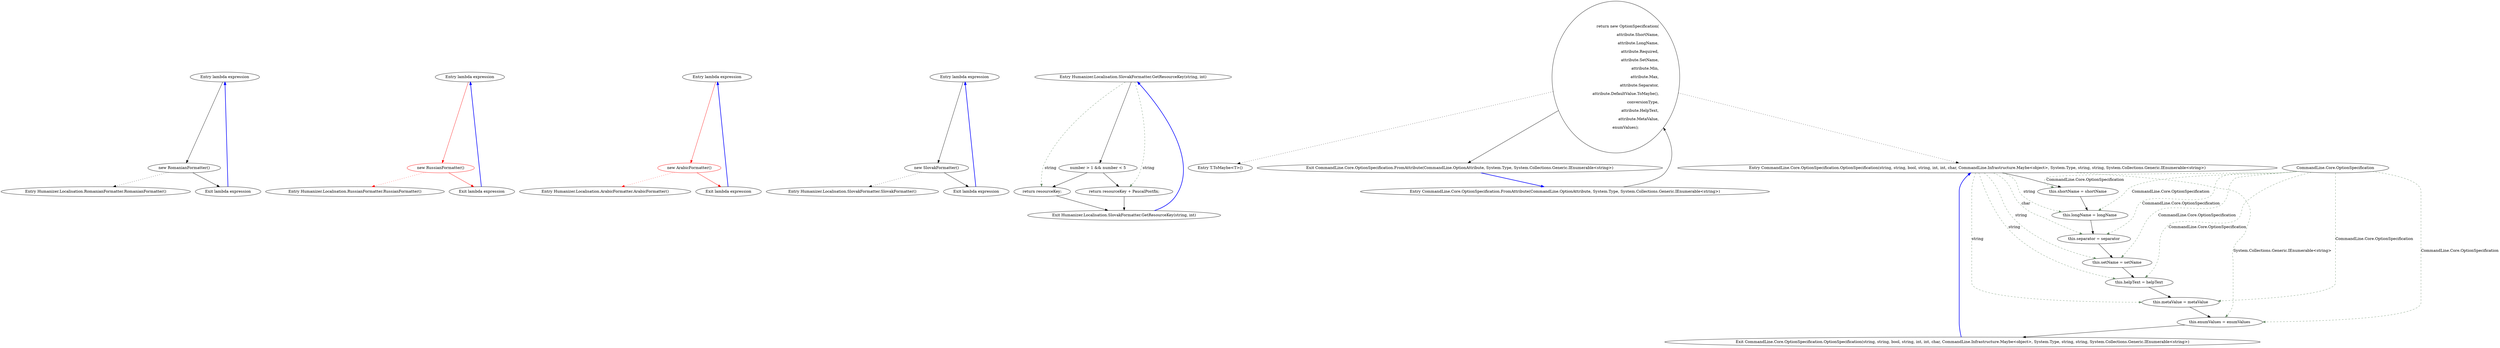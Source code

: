 digraph  {
n0 [label="Entry lambda expression", span="15-15", cluster="lambda expression"];
n1 [label="new RomanianFormatter()", span="15-15", cluster="lambda expression"];
n2 [label="Exit lambda expression", span="15-15", cluster="lambda expression"];
n3 [label="Entry Humanizer.Localisation.RomanianFormatter.RomanianFormatter()", span="2-2", cluster="Humanizer.Localisation.RomanianFormatter.RomanianFormatter()"];
n4 [label="Entry lambda expression", span="16-16", cluster="lambda expression"];
n5 [label="new RussianFormatter()", span="16-16", cluster="lambda expression", color=red, community=0];
n6 [label="Exit lambda expression", span="16-16", cluster="lambda expression"];
n7 [label="Entry Humanizer.Localisation.RussianFormatter.RussianFormatter()", span="2-2", cluster="Humanizer.Localisation.RussianFormatter.RussianFormatter()"];
n8 [label="Entry lambda expression", span="17-17", cluster="lambda expression"];
n9 [label="new ArabicFormatter()", span="17-17", cluster="lambda expression", color=red, community=0];
n10 [label="Exit lambda expression", span="17-17", cluster="lambda expression"];
n11 [label="Entry Humanizer.Localisation.ArabicFormatter.ArabicFormatter()", span="2-2", cluster="Humanizer.Localisation.ArabicFormatter.ArabicFormatter()"];
n12 [label="Entry lambda expression", span="18-18", cluster="lambda expression"];
n13 [label="new SlovakFormatter()", span="18-18", cluster="lambda expression"];
n14 [label="Exit lambda expression", span="18-18", cluster="lambda expression"];
n15 [label="Entry Humanizer.Localisation.SlovakFormatter.SlovakFormatter()", span="2-2", cluster="Humanizer.Localisation.SlovakFormatter.SlovakFormatter()"];
m0_0 [label="Entry Humanizer.Localisation.SlovakFormatter.GetResourceKey(string, int)", span="6-6", cluster="Humanizer.Localisation.SlovakFormatter.GetResourceKey(string, int)", file="NumberToWordsExtension.cs"];
m0_1 [label="number > 1 && number < 5", span="8-8", cluster="Humanizer.Localisation.SlovakFormatter.GetResourceKey(string, int)", file="NumberToWordsExtension.cs"];
m0_2 [label="return resourceKey + PaucalPostfix;", span="9-9", cluster="Humanizer.Localisation.SlovakFormatter.GetResourceKey(string, int)", file="NumberToWordsExtension.cs"];
m0_3 [label="return resourceKey;", span="11-11", cluster="Humanizer.Localisation.SlovakFormatter.GetResourceKey(string, int)", file="NumberToWordsExtension.cs"];
m0_4 [label="Exit Humanizer.Localisation.SlovakFormatter.GetResourceKey(string, int)", span="6-6", cluster="Humanizer.Localisation.SlovakFormatter.GetResourceKey(string, int)", file="NumberToWordsExtension.cs"];
m1_12 [label="Entry T.ToMaybe<T>()", span="82-82", cluster="T.ToMaybe<T>()", file="NumberToWordsTests.cs"];
m1_0 [label="Entry CommandLine.Core.OptionSpecification.OptionSpecification(string, string, bool, string, int, int, char, CommandLine.Infrastructure.Maybe<object>, System.Type, string, string, System.Collections.Generic.IEnumerable<string>)", span="17-17", cluster="CommandLine.Core.OptionSpecification.OptionSpecification(string, string, bool, string, int, int, char, CommandLine.Infrastructure.Maybe<object>, System.Type, string, string, System.Collections.Generic.IEnumerable<string>)", file="NumberToWordsTests.cs"];
m1_1 [label="this.shortName = shortName", span="20-20", cluster="CommandLine.Core.OptionSpecification.OptionSpecification(string, string, bool, string, int, int, char, CommandLine.Infrastructure.Maybe<object>, System.Type, string, string, System.Collections.Generic.IEnumerable<string>)", file="NumberToWordsTests.cs"];
m1_2 [label="this.longName = longName", span="21-21", cluster="CommandLine.Core.OptionSpecification.OptionSpecification(string, string, bool, string, int, int, char, CommandLine.Infrastructure.Maybe<object>, System.Type, string, string, System.Collections.Generic.IEnumerable<string>)", file="NumberToWordsTests.cs"];
m1_3 [label="this.separator = separator", span="22-22", cluster="CommandLine.Core.OptionSpecification.OptionSpecification(string, string, bool, string, int, int, char, CommandLine.Infrastructure.Maybe<object>, System.Type, string, string, System.Collections.Generic.IEnumerable<string>)", file="NumberToWordsTests.cs"];
m1_4 [label="this.setName = setName", span="23-23", cluster="CommandLine.Core.OptionSpecification.OptionSpecification(string, string, bool, string, int, int, char, CommandLine.Infrastructure.Maybe<object>, System.Type, string, string, System.Collections.Generic.IEnumerable<string>)", file="NumberToWordsTests.cs"];
m1_5 [label="this.helpText = helpText", span="24-24", cluster="CommandLine.Core.OptionSpecification.OptionSpecification(string, string, bool, string, int, int, char, CommandLine.Infrastructure.Maybe<object>, System.Type, string, string, System.Collections.Generic.IEnumerable<string>)", file="NumberToWordsTests.cs"];
m1_6 [label="this.metaValue = metaValue", span="25-25", cluster="CommandLine.Core.OptionSpecification.OptionSpecification(string, string, bool, string, int, int, char, CommandLine.Infrastructure.Maybe<object>, System.Type, string, string, System.Collections.Generic.IEnumerable<string>)", file="NumberToWordsTests.cs"];
m1_7 [label="this.enumValues = enumValues", span="26-26", cluster="CommandLine.Core.OptionSpecification.OptionSpecification(string, string, bool, string, int, int, char, CommandLine.Infrastructure.Maybe<object>, System.Type, string, string, System.Collections.Generic.IEnumerable<string>)", file="NumberToWordsTests.cs"];
m1_8 [label="Exit CommandLine.Core.OptionSpecification.OptionSpecification(string, string, bool, string, int, int, char, CommandLine.Infrastructure.Maybe<object>, System.Type, string, string, System.Collections.Generic.IEnumerable<string>)", span="17-17", cluster="CommandLine.Core.OptionSpecification.OptionSpecification(string, string, bool, string, int, int, char, CommandLine.Infrastructure.Maybe<object>, System.Type, string, string, System.Collections.Generic.IEnumerable<string>)", file="NumberToWordsTests.cs"];
m1_9 [label="Entry CommandLine.Core.OptionSpecification.FromAttribute(CommandLine.OptionAttribute, System.Type, System.Collections.Generic.IEnumerable<string>)", span="29-29", cluster="CommandLine.Core.OptionSpecification.FromAttribute(CommandLine.OptionAttribute, System.Type, System.Collections.Generic.IEnumerable<string>)", file="NumberToWordsTests.cs"];
m1_10 [label="return new OptionSpecification(\r\n                attribute.ShortName,\r\n                attribute.LongName,\r\n                attribute.Required,\r\n                attribute.SetName,\r\n                attribute.Min,\r\n                attribute.Max,\r\n                attribute.Separator,\r\n                attribute.DefaultValue.ToMaybe(),\r\n                conversionType,\r\n                attribute.HelpText,\r\n                attribute.MetaValue,\r\n                enumValues);", span="31-43", cluster="CommandLine.Core.OptionSpecification.FromAttribute(CommandLine.OptionAttribute, System.Type, System.Collections.Generic.IEnumerable<string>)", file="NumberToWordsTests.cs"];
m1_11 [label="Exit CommandLine.Core.OptionSpecification.FromAttribute(CommandLine.OptionAttribute, System.Type, System.Collections.Generic.IEnumerable<string>)", span="29-29", cluster="CommandLine.Core.OptionSpecification.FromAttribute(CommandLine.OptionAttribute, System.Type, System.Collections.Generic.IEnumerable<string>)", file="NumberToWordsTests.cs"];
m1_13 [label="CommandLine.Core.OptionSpecification", span="", file="NumberToWordsTests.cs"];
n0 -> n1  [key=0, style=solid];
n1 -> n2  [key=0, style=solid];
n1 -> n3  [key=2, style=dotted];
n2 -> n0  [key=0, style=bold, color=blue];
n4 -> n5  [key=0, style=solid, color=red];
n5 -> n6  [key=0, style=solid, color=red];
n5 -> n7  [key=2, style=dotted, color=red];
n6 -> n4  [key=0, style=bold, color=blue];
n8 -> n9  [key=0, style=solid, color=red];
n9 -> n10  [key=0, style=solid, color=red];
n9 -> n11  [key=2, style=dotted, color=red];
n10 -> n8  [key=0, style=bold, color=blue];
n12 -> n13  [key=0, style=solid];
n13 -> n14  [key=0, style=solid];
n13 -> n15  [key=2, style=dotted];
n14 -> n12  [key=0, style=bold, color=blue];
m0_0 -> m0_1  [key=0, style=solid];
m0_0 -> m0_2  [key=1, style=dashed, color=darkseagreen4, label=string];
m0_0 -> m0_3  [key=1, style=dashed, color=darkseagreen4, label=string];
m0_1 -> m0_2  [key=0, style=solid];
m0_1 -> m0_3  [key=0, style=solid];
m0_2 -> m0_4  [key=0, style=solid];
m0_3 -> m0_4  [key=0, style=solid];
m0_4 -> m0_0  [key=0, style=bold, color=blue];
m1_0 -> m1_1  [key=0, style=solid];
m1_0 -> m1_2  [key=1, style=dashed, color=darkseagreen4, label=string];
m1_0 -> m1_3  [key=1, style=dashed, color=darkseagreen4, label=char];
m1_0 -> m1_4  [key=1, style=dashed, color=darkseagreen4, label=string];
m1_0 -> m1_5  [key=1, style=dashed, color=darkseagreen4, label=string];
m1_0 -> m1_6  [key=1, style=dashed, color=darkseagreen4, label=string];
m1_0 -> m1_7  [key=1, style=dashed, color=darkseagreen4, label="System.Collections.Generic.IEnumerable<string>"];
m1_1 -> m1_2  [key=0, style=solid];
m1_2 -> m1_3  [key=0, style=solid];
m1_3 -> m1_4  [key=0, style=solid];
m1_4 -> m1_5  [key=0, style=solid];
m1_5 -> m1_6  [key=0, style=solid];
m1_6 -> m1_7  [key=0, style=solid];
m1_7 -> m1_8  [key=0, style=solid];
m1_8 -> m1_0  [key=0, style=bold, color=blue];
m1_9 -> m1_10  [key=0, style=solid];
m1_10 -> m1_11  [key=0, style=solid];
m1_10 -> m1_0  [key=2, style=dotted];
m1_10 -> m1_12  [key=2, style=dotted];
m1_11 -> m1_9  [key=0, style=bold, color=blue];
m1_13 -> m1_1  [key=1, style=dashed, color=darkseagreen4, label="CommandLine.Core.OptionSpecification"];
m1_13 -> m1_2  [key=1, style=dashed, color=darkseagreen4, label="CommandLine.Core.OptionSpecification"];
m1_13 -> m1_3  [key=1, style=dashed, color=darkseagreen4, label="CommandLine.Core.OptionSpecification"];
m1_13 -> m1_4  [key=1, style=dashed, color=darkseagreen4, label="CommandLine.Core.OptionSpecification"];
m1_13 -> m1_5  [key=1, style=dashed, color=darkseagreen4, label="CommandLine.Core.OptionSpecification"];
m1_13 -> m1_6  [key=1, style=dashed, color=darkseagreen4, label="CommandLine.Core.OptionSpecification"];
m1_13 -> m1_7  [key=1, style=dashed, color=darkseagreen4, label="CommandLine.Core.OptionSpecification"];
}
